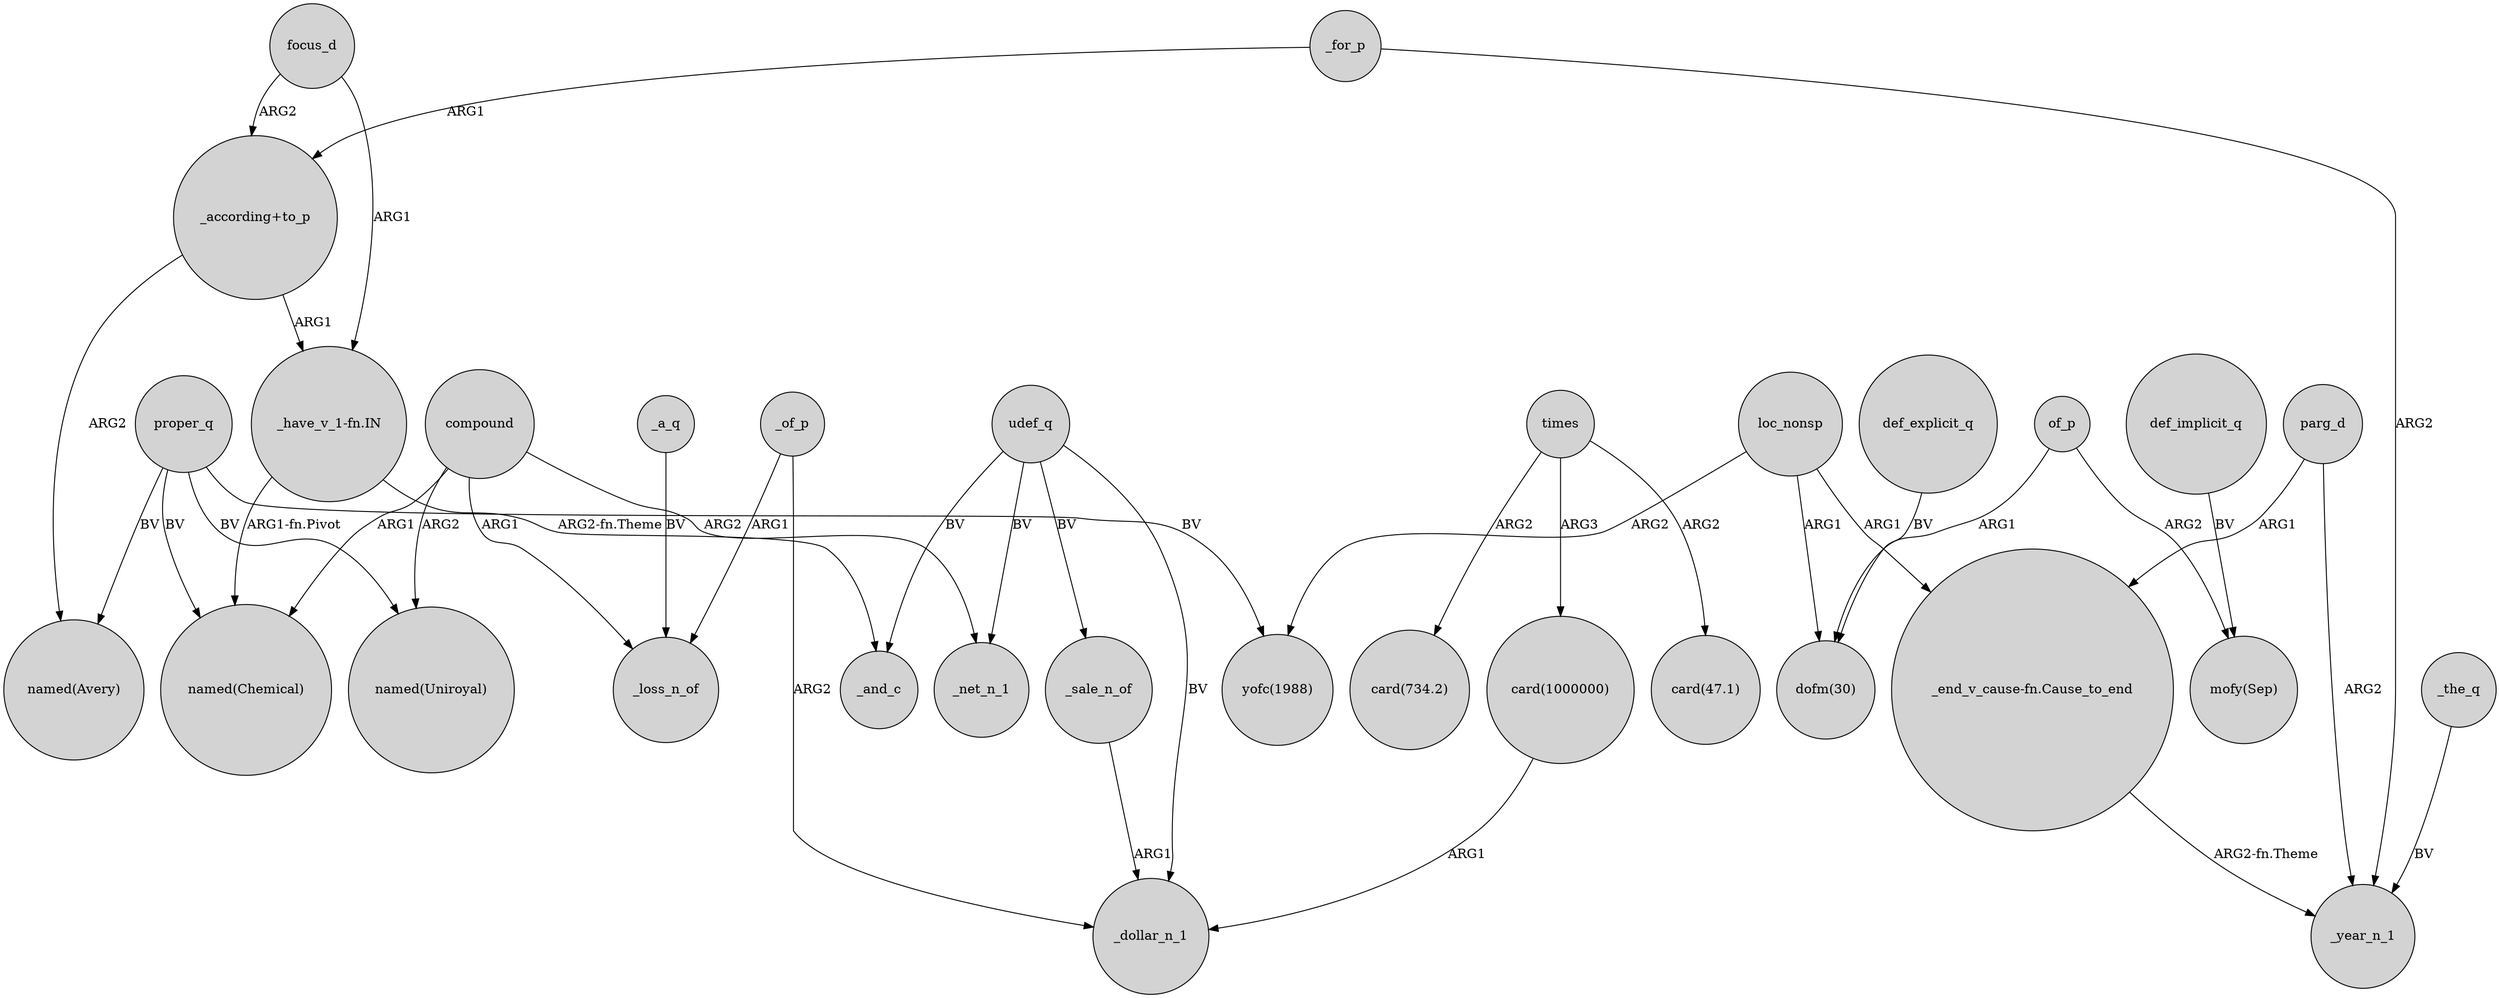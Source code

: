 digraph {
	node [shape=circle style=filled]
	focus_d -> "_have_v_1-fn.IN" [label=ARG1]
	times -> "card(47.1)" [label=ARG2]
	"card(1000000)" -> _dollar_n_1 [label=ARG1]
	_for_p -> _year_n_1 [label=ARG2]
	loc_nonsp -> "dofm(30)" [label=ARG1]
	_for_p -> "_according+to_p" [label=ARG1]
	proper_q -> "named(Uniroyal)" [label=BV]
	times -> "card(734.2)" [label=ARG2]
	_a_q -> _loss_n_of [label=BV]
	_of_p -> _loss_n_of [label=ARG1]
	parg_d -> _year_n_1 [label=ARG2]
	compound -> "named(Chemical)" [label=ARG1]
	"_have_v_1-fn.IN" -> _and_c [label="ARG2-fn.Theme"]
	of_p -> "mofy(Sep)" [label=ARG2]
	_sale_n_of -> _dollar_n_1 [label=ARG1]
	def_explicit_q -> "dofm(30)" [label=BV]
	"_according+to_p" -> "_have_v_1-fn.IN" [label=ARG1]
	compound -> _net_n_1 [label=ARG2]
	proper_q -> "yofc(1988)" [label=BV]
	"_according+to_p" -> "named(Avery)" [label=ARG2]
	loc_nonsp -> "_end_v_cause-fn.Cause_to_end" [label=ARG1]
	times -> "card(1000000)" [label=ARG3]
	parg_d -> "_end_v_cause-fn.Cause_to_end" [label=ARG1]
	def_implicit_q -> "mofy(Sep)" [label=BV]
	proper_q -> "named(Chemical)" [label=BV]
	focus_d -> "_according+to_p" [label=ARG2]
	_the_q -> _year_n_1 [label=BV]
	udef_q -> _sale_n_of [label=BV]
	proper_q -> "named(Avery)" [label=BV]
	udef_q -> _net_n_1 [label=BV]
	compound -> _loss_n_of [label=ARG1]
	_of_p -> _dollar_n_1 [label=ARG2]
	of_p -> "dofm(30)" [label=ARG1]
	udef_q -> _and_c [label=BV]
	"_have_v_1-fn.IN" -> "named(Chemical)" [label="ARG1-fn.Pivot"]
	"_end_v_cause-fn.Cause_to_end" -> _year_n_1 [label="ARG2-fn.Theme"]
	udef_q -> _dollar_n_1 [label=BV]
	compound -> "named(Uniroyal)" [label=ARG2]
	loc_nonsp -> "yofc(1988)" [label=ARG2]
}
